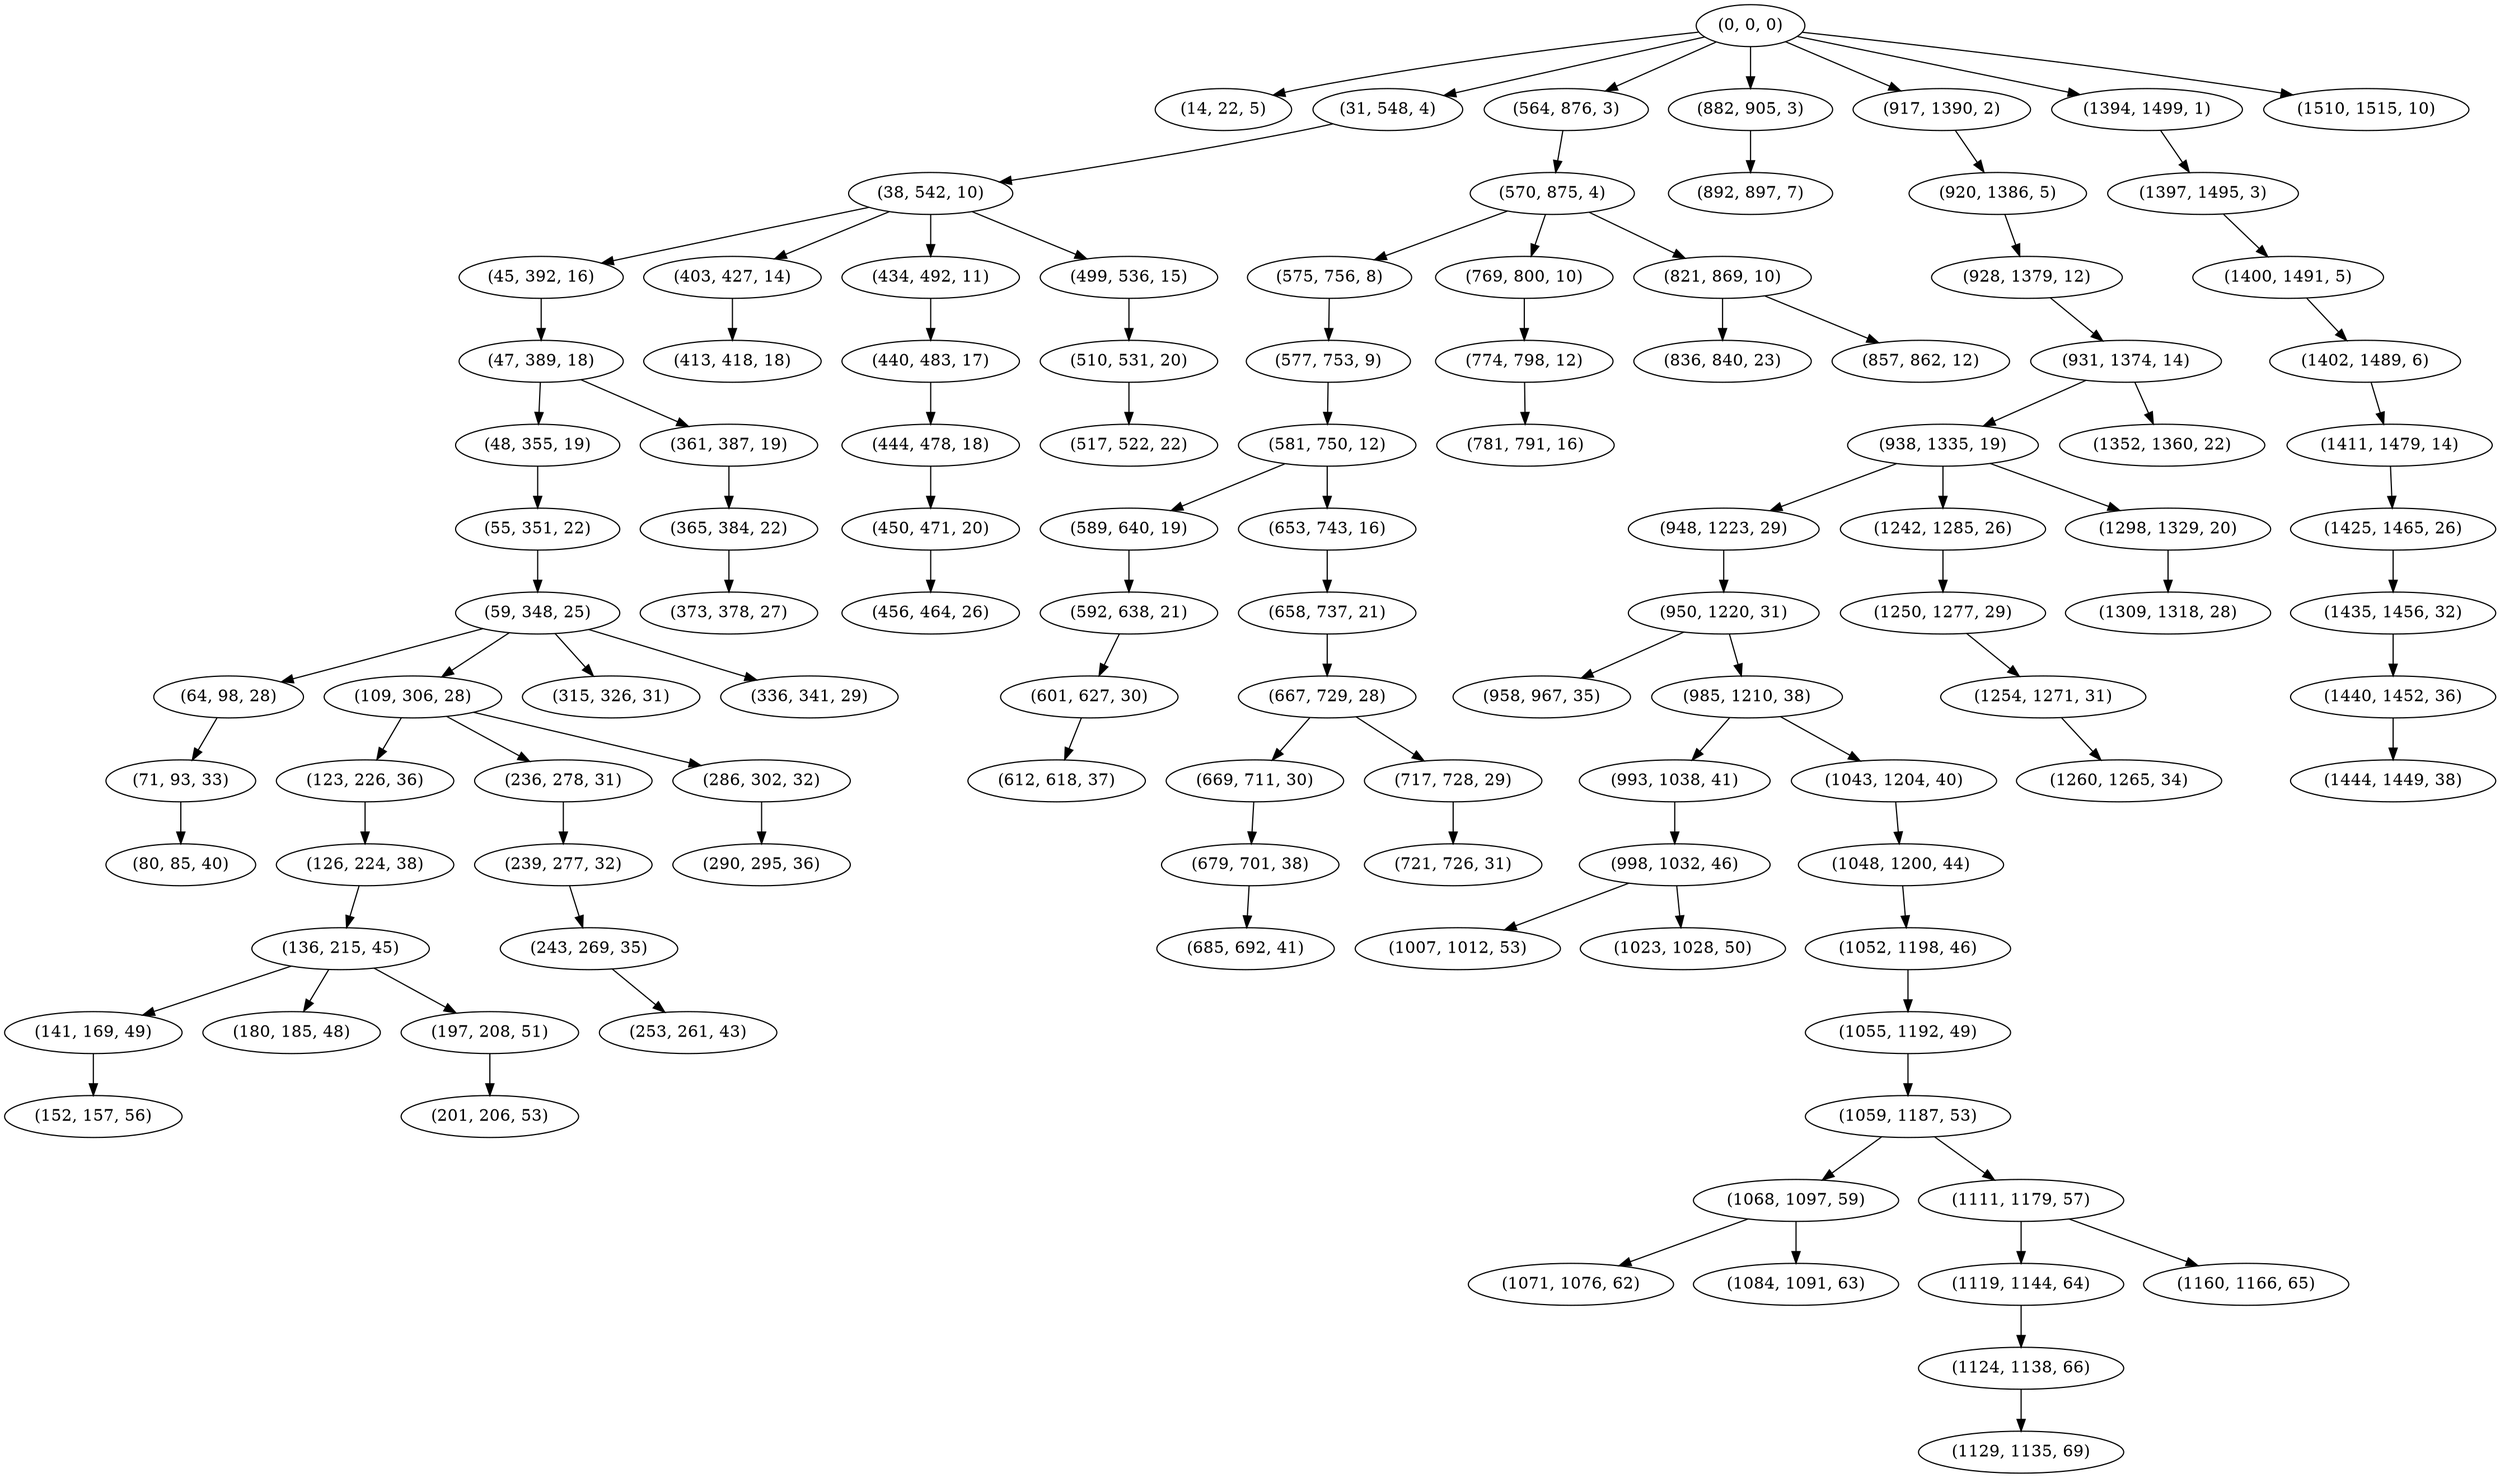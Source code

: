 digraph tree {
    "(0, 0, 0)";
    "(14, 22, 5)";
    "(31, 548, 4)";
    "(38, 542, 10)";
    "(45, 392, 16)";
    "(47, 389, 18)";
    "(48, 355, 19)";
    "(55, 351, 22)";
    "(59, 348, 25)";
    "(64, 98, 28)";
    "(71, 93, 33)";
    "(80, 85, 40)";
    "(109, 306, 28)";
    "(123, 226, 36)";
    "(126, 224, 38)";
    "(136, 215, 45)";
    "(141, 169, 49)";
    "(152, 157, 56)";
    "(180, 185, 48)";
    "(197, 208, 51)";
    "(201, 206, 53)";
    "(236, 278, 31)";
    "(239, 277, 32)";
    "(243, 269, 35)";
    "(253, 261, 43)";
    "(286, 302, 32)";
    "(290, 295, 36)";
    "(315, 326, 31)";
    "(336, 341, 29)";
    "(361, 387, 19)";
    "(365, 384, 22)";
    "(373, 378, 27)";
    "(403, 427, 14)";
    "(413, 418, 18)";
    "(434, 492, 11)";
    "(440, 483, 17)";
    "(444, 478, 18)";
    "(450, 471, 20)";
    "(456, 464, 26)";
    "(499, 536, 15)";
    "(510, 531, 20)";
    "(517, 522, 22)";
    "(564, 876, 3)";
    "(570, 875, 4)";
    "(575, 756, 8)";
    "(577, 753, 9)";
    "(581, 750, 12)";
    "(589, 640, 19)";
    "(592, 638, 21)";
    "(601, 627, 30)";
    "(612, 618, 37)";
    "(653, 743, 16)";
    "(658, 737, 21)";
    "(667, 729, 28)";
    "(669, 711, 30)";
    "(679, 701, 38)";
    "(685, 692, 41)";
    "(717, 728, 29)";
    "(721, 726, 31)";
    "(769, 800, 10)";
    "(774, 798, 12)";
    "(781, 791, 16)";
    "(821, 869, 10)";
    "(836, 840, 23)";
    "(857, 862, 12)";
    "(882, 905, 3)";
    "(892, 897, 7)";
    "(917, 1390, 2)";
    "(920, 1386, 5)";
    "(928, 1379, 12)";
    "(931, 1374, 14)";
    "(938, 1335, 19)";
    "(948, 1223, 29)";
    "(950, 1220, 31)";
    "(958, 967, 35)";
    "(985, 1210, 38)";
    "(993, 1038, 41)";
    "(998, 1032, 46)";
    "(1007, 1012, 53)";
    "(1023, 1028, 50)";
    "(1043, 1204, 40)";
    "(1048, 1200, 44)";
    "(1052, 1198, 46)";
    "(1055, 1192, 49)";
    "(1059, 1187, 53)";
    "(1068, 1097, 59)";
    "(1071, 1076, 62)";
    "(1084, 1091, 63)";
    "(1111, 1179, 57)";
    "(1119, 1144, 64)";
    "(1124, 1138, 66)";
    "(1129, 1135, 69)";
    "(1160, 1166, 65)";
    "(1242, 1285, 26)";
    "(1250, 1277, 29)";
    "(1254, 1271, 31)";
    "(1260, 1265, 34)";
    "(1298, 1329, 20)";
    "(1309, 1318, 28)";
    "(1352, 1360, 22)";
    "(1394, 1499, 1)";
    "(1397, 1495, 3)";
    "(1400, 1491, 5)";
    "(1402, 1489, 6)";
    "(1411, 1479, 14)";
    "(1425, 1465, 26)";
    "(1435, 1456, 32)";
    "(1440, 1452, 36)";
    "(1444, 1449, 38)";
    "(1510, 1515, 10)";
    "(0, 0, 0)" -> "(14, 22, 5)";
    "(0, 0, 0)" -> "(31, 548, 4)";
    "(0, 0, 0)" -> "(564, 876, 3)";
    "(0, 0, 0)" -> "(882, 905, 3)";
    "(0, 0, 0)" -> "(917, 1390, 2)";
    "(0, 0, 0)" -> "(1394, 1499, 1)";
    "(0, 0, 0)" -> "(1510, 1515, 10)";
    "(31, 548, 4)" -> "(38, 542, 10)";
    "(38, 542, 10)" -> "(45, 392, 16)";
    "(38, 542, 10)" -> "(403, 427, 14)";
    "(38, 542, 10)" -> "(434, 492, 11)";
    "(38, 542, 10)" -> "(499, 536, 15)";
    "(45, 392, 16)" -> "(47, 389, 18)";
    "(47, 389, 18)" -> "(48, 355, 19)";
    "(47, 389, 18)" -> "(361, 387, 19)";
    "(48, 355, 19)" -> "(55, 351, 22)";
    "(55, 351, 22)" -> "(59, 348, 25)";
    "(59, 348, 25)" -> "(64, 98, 28)";
    "(59, 348, 25)" -> "(109, 306, 28)";
    "(59, 348, 25)" -> "(315, 326, 31)";
    "(59, 348, 25)" -> "(336, 341, 29)";
    "(64, 98, 28)" -> "(71, 93, 33)";
    "(71, 93, 33)" -> "(80, 85, 40)";
    "(109, 306, 28)" -> "(123, 226, 36)";
    "(109, 306, 28)" -> "(236, 278, 31)";
    "(109, 306, 28)" -> "(286, 302, 32)";
    "(123, 226, 36)" -> "(126, 224, 38)";
    "(126, 224, 38)" -> "(136, 215, 45)";
    "(136, 215, 45)" -> "(141, 169, 49)";
    "(136, 215, 45)" -> "(180, 185, 48)";
    "(136, 215, 45)" -> "(197, 208, 51)";
    "(141, 169, 49)" -> "(152, 157, 56)";
    "(197, 208, 51)" -> "(201, 206, 53)";
    "(236, 278, 31)" -> "(239, 277, 32)";
    "(239, 277, 32)" -> "(243, 269, 35)";
    "(243, 269, 35)" -> "(253, 261, 43)";
    "(286, 302, 32)" -> "(290, 295, 36)";
    "(361, 387, 19)" -> "(365, 384, 22)";
    "(365, 384, 22)" -> "(373, 378, 27)";
    "(403, 427, 14)" -> "(413, 418, 18)";
    "(434, 492, 11)" -> "(440, 483, 17)";
    "(440, 483, 17)" -> "(444, 478, 18)";
    "(444, 478, 18)" -> "(450, 471, 20)";
    "(450, 471, 20)" -> "(456, 464, 26)";
    "(499, 536, 15)" -> "(510, 531, 20)";
    "(510, 531, 20)" -> "(517, 522, 22)";
    "(564, 876, 3)" -> "(570, 875, 4)";
    "(570, 875, 4)" -> "(575, 756, 8)";
    "(570, 875, 4)" -> "(769, 800, 10)";
    "(570, 875, 4)" -> "(821, 869, 10)";
    "(575, 756, 8)" -> "(577, 753, 9)";
    "(577, 753, 9)" -> "(581, 750, 12)";
    "(581, 750, 12)" -> "(589, 640, 19)";
    "(581, 750, 12)" -> "(653, 743, 16)";
    "(589, 640, 19)" -> "(592, 638, 21)";
    "(592, 638, 21)" -> "(601, 627, 30)";
    "(601, 627, 30)" -> "(612, 618, 37)";
    "(653, 743, 16)" -> "(658, 737, 21)";
    "(658, 737, 21)" -> "(667, 729, 28)";
    "(667, 729, 28)" -> "(669, 711, 30)";
    "(667, 729, 28)" -> "(717, 728, 29)";
    "(669, 711, 30)" -> "(679, 701, 38)";
    "(679, 701, 38)" -> "(685, 692, 41)";
    "(717, 728, 29)" -> "(721, 726, 31)";
    "(769, 800, 10)" -> "(774, 798, 12)";
    "(774, 798, 12)" -> "(781, 791, 16)";
    "(821, 869, 10)" -> "(836, 840, 23)";
    "(821, 869, 10)" -> "(857, 862, 12)";
    "(882, 905, 3)" -> "(892, 897, 7)";
    "(917, 1390, 2)" -> "(920, 1386, 5)";
    "(920, 1386, 5)" -> "(928, 1379, 12)";
    "(928, 1379, 12)" -> "(931, 1374, 14)";
    "(931, 1374, 14)" -> "(938, 1335, 19)";
    "(931, 1374, 14)" -> "(1352, 1360, 22)";
    "(938, 1335, 19)" -> "(948, 1223, 29)";
    "(938, 1335, 19)" -> "(1242, 1285, 26)";
    "(938, 1335, 19)" -> "(1298, 1329, 20)";
    "(948, 1223, 29)" -> "(950, 1220, 31)";
    "(950, 1220, 31)" -> "(958, 967, 35)";
    "(950, 1220, 31)" -> "(985, 1210, 38)";
    "(985, 1210, 38)" -> "(993, 1038, 41)";
    "(985, 1210, 38)" -> "(1043, 1204, 40)";
    "(993, 1038, 41)" -> "(998, 1032, 46)";
    "(998, 1032, 46)" -> "(1007, 1012, 53)";
    "(998, 1032, 46)" -> "(1023, 1028, 50)";
    "(1043, 1204, 40)" -> "(1048, 1200, 44)";
    "(1048, 1200, 44)" -> "(1052, 1198, 46)";
    "(1052, 1198, 46)" -> "(1055, 1192, 49)";
    "(1055, 1192, 49)" -> "(1059, 1187, 53)";
    "(1059, 1187, 53)" -> "(1068, 1097, 59)";
    "(1059, 1187, 53)" -> "(1111, 1179, 57)";
    "(1068, 1097, 59)" -> "(1071, 1076, 62)";
    "(1068, 1097, 59)" -> "(1084, 1091, 63)";
    "(1111, 1179, 57)" -> "(1119, 1144, 64)";
    "(1111, 1179, 57)" -> "(1160, 1166, 65)";
    "(1119, 1144, 64)" -> "(1124, 1138, 66)";
    "(1124, 1138, 66)" -> "(1129, 1135, 69)";
    "(1242, 1285, 26)" -> "(1250, 1277, 29)";
    "(1250, 1277, 29)" -> "(1254, 1271, 31)";
    "(1254, 1271, 31)" -> "(1260, 1265, 34)";
    "(1298, 1329, 20)" -> "(1309, 1318, 28)";
    "(1394, 1499, 1)" -> "(1397, 1495, 3)";
    "(1397, 1495, 3)" -> "(1400, 1491, 5)";
    "(1400, 1491, 5)" -> "(1402, 1489, 6)";
    "(1402, 1489, 6)" -> "(1411, 1479, 14)";
    "(1411, 1479, 14)" -> "(1425, 1465, 26)";
    "(1425, 1465, 26)" -> "(1435, 1456, 32)";
    "(1435, 1456, 32)" -> "(1440, 1452, 36)";
    "(1440, 1452, 36)" -> "(1444, 1449, 38)";
}
